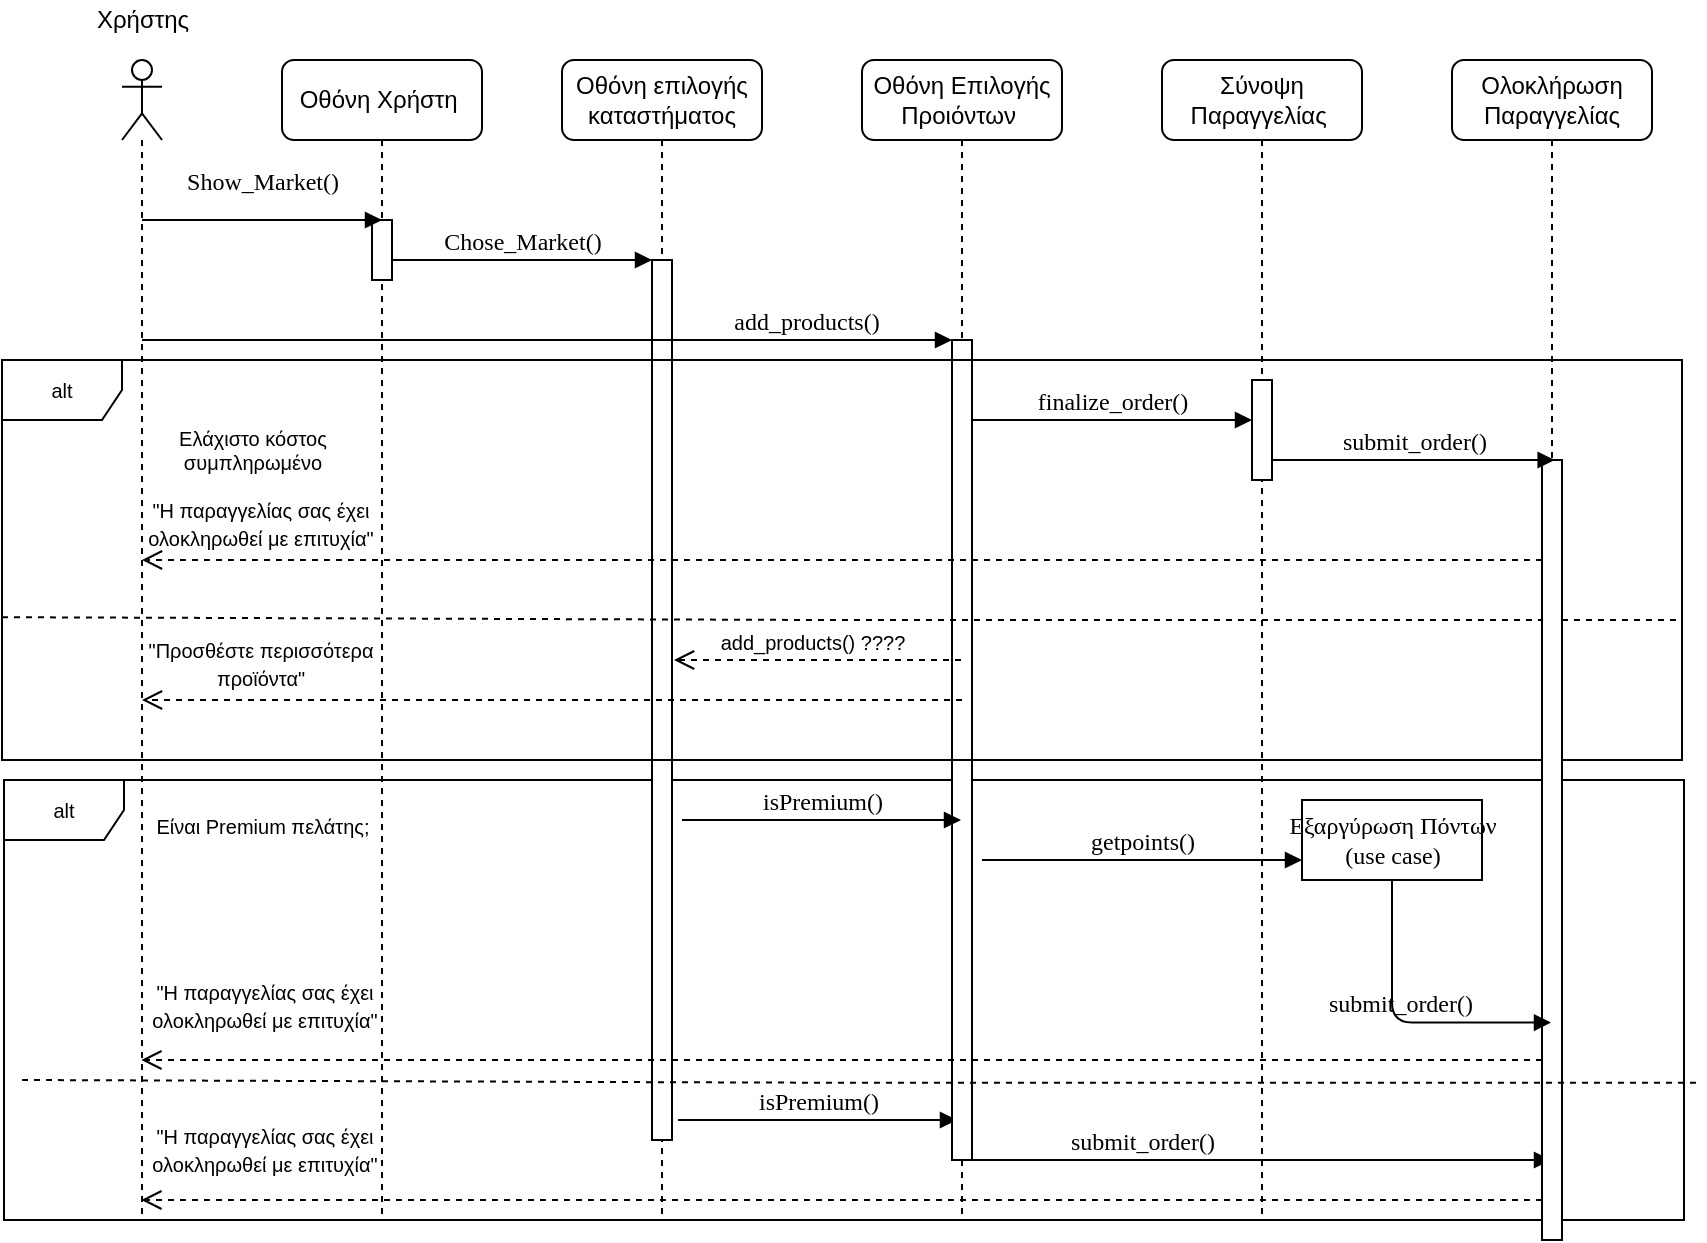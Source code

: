 <mxfile version="19.0.3" type="device"><diagram name="Page-1" id="13e1069c-82ec-6db2-03f1-153e76fe0fe0"><mxGraphModel dx="2467" dy="635" grid="1" gridSize="10" guides="1" tooltips="1" connect="1" arrows="1" fold="1" page="1" pageScale="1" pageWidth="1100" pageHeight="850" background="none" math="0" shadow="0"><root><mxCell id="0"/><mxCell id="1" parent="0"/><mxCell id="OM9wX5ZJZ-lZ7hbt7Wj--63" value="alt" style="shape=umlFrame;whiteSpace=wrap;html=1;fontFamily=Helvetica;fontSize=10;fontColor=default;" vertex="1" parent="1"><mxGeometry x="-39" y="440" width="840" height="220" as="geometry"/></mxCell><mxCell id="7baba1c4bc27f4b0-6" value="&lt;span style=&quot;font-family: Helvetica;&quot;&gt;Ολοκλήρωση Παραγγελίας&lt;/span&gt;" style="shape=umlLifeline;perimeter=lifelinePerimeter;whiteSpace=wrap;html=1;container=1;collapsible=0;recursiveResize=0;outlineConnect=0;rounded=1;shadow=0;comic=0;labelBackgroundColor=none;strokeWidth=1;fontFamily=Verdana;fontSize=12;align=center;" parent="1" vertex="1"><mxGeometry x="685" y="80" width="100" height="580" as="geometry"/></mxCell><mxCell id="7baba1c4bc27f4b0-2" value="&lt;span style=&quot;font-family: Helvetica;&quot;&gt;Οθόνη επιλογής καταστήματος&lt;/span&gt;" style="shape=umlLifeline;perimeter=lifelinePerimeter;whiteSpace=wrap;html=1;container=1;collapsible=0;recursiveResize=0;outlineConnect=0;rounded=1;shadow=0;comic=0;labelBackgroundColor=none;strokeWidth=1;fontFamily=Verdana;fontSize=12;align=center;" parent="1" vertex="1"><mxGeometry x="240" y="80" width="100" height="580" as="geometry"/></mxCell><mxCell id="7baba1c4bc27f4b0-10" value="" style="html=1;points=[];perimeter=orthogonalPerimeter;rounded=0;shadow=0;comic=0;labelBackgroundColor=none;strokeWidth=1;fontFamily=Verdana;fontSize=12;align=center;" parent="7baba1c4bc27f4b0-2" vertex="1"><mxGeometry x="45" y="100" width="10" height="440" as="geometry"/></mxCell><mxCell id="7baba1c4bc27f4b0-3" value="&lt;span style=&quot;font-family: Helvetica;&quot;&gt;Οθόνη Επιλογής Προιόντων&amp;nbsp;&lt;/span&gt;" style="shape=umlLifeline;perimeter=lifelinePerimeter;whiteSpace=wrap;html=1;container=1;collapsible=0;recursiveResize=0;outlineConnect=0;rounded=1;shadow=0;comic=0;labelBackgroundColor=none;strokeWidth=1;fontFamily=Verdana;fontSize=12;align=center;" parent="1" vertex="1"><mxGeometry x="390" y="80" width="100" height="580" as="geometry"/></mxCell><mxCell id="OM9wX5ZJZ-lZ7hbt7Wj--53" value="isPremium()" style="html=1;verticalAlign=bottom;endArrow=block;labelBackgroundColor=none;fontFamily=Verdana;fontSize=12;edgeStyle=elbowEdgeStyle;elbow=vertical;" edge="1" parent="7baba1c4bc27f4b0-3"><mxGeometry relative="1" as="geometry"><mxPoint x="-92" y="530" as="sourcePoint"/><Array as="points"><mxPoint x="-17" y="530"/><mxPoint x="-47" y="510"/><mxPoint x="-27" y="520"/><mxPoint x="-97" y="490"/></Array><mxPoint x="47.5" y="530" as="targetPoint"/></mxGeometry></mxCell><mxCell id="7baba1c4bc27f4b0-13" value="" style="html=1;points=[];perimeter=orthogonalPerimeter;rounded=0;shadow=0;comic=0;labelBackgroundColor=none;strokeWidth=1;fontFamily=Verdana;fontSize=12;align=center;" parent="7baba1c4bc27f4b0-3" vertex="1"><mxGeometry x="45" y="140" width="10" height="410" as="geometry"/></mxCell><mxCell id="7baba1c4bc27f4b0-4" value="&lt;span style=&quot;font-family: Helvetica;&quot;&gt;Σύνοψη Παραγγελίας&amp;nbsp;&lt;/span&gt;" style="shape=umlLifeline;perimeter=lifelinePerimeter;whiteSpace=wrap;html=1;container=1;collapsible=0;recursiveResize=0;outlineConnect=0;rounded=1;shadow=0;comic=0;labelBackgroundColor=none;strokeWidth=1;fontFamily=Verdana;fontSize=12;align=center;" parent="1" vertex="1"><mxGeometry x="540" y="80" width="100" height="580" as="geometry"/></mxCell><mxCell id="OM9wX5ZJZ-lZ7hbt7Wj--31" value="alt" style="shape=umlFrame;whiteSpace=wrap;html=1;fontFamily=Helvetica;fontSize=10;fontColor=default;" vertex="1" parent="7baba1c4bc27f4b0-4"><mxGeometry x="-580" y="150" width="840" height="200" as="geometry"/></mxCell><mxCell id="7baba1c4bc27f4b0-16" value="" style="html=1;points=[];perimeter=orthogonalPerimeter;rounded=0;shadow=0;comic=0;labelBackgroundColor=none;strokeWidth=1;fontFamily=Verdana;fontSize=12;align=center;" parent="7baba1c4bc27f4b0-4" vertex="1"><mxGeometry x="45" y="160" width="10" height="50" as="geometry"/></mxCell><mxCell id="OM9wX5ZJZ-lZ7hbt7Wj--25" value="Ελάχιστο κόστος &lt;br&gt;συμπληρωμένο" style="text;html=1;align=center;verticalAlign=middle;resizable=0;points=[];autosize=1;strokeColor=none;fillColor=none;fontSize=10;fontFamily=Helvetica;fontColor=default;" vertex="1" parent="7baba1c4bc27f4b0-4"><mxGeometry x="-500" y="180" width="90" height="30" as="geometry"/></mxCell><mxCell id="OM9wX5ZJZ-lZ7hbt7Wj--24" value="&lt;font style=&quot;font-size: 10px;&quot;&gt;&quot;Η παραγγελίας σας έχει &lt;br&gt;ολοκληρωθεί με επιτυχία&quot;&lt;/font&gt;" style="text;html=1;align=center;verticalAlign=middle;resizable=0;points=[];autosize=1;strokeColor=none;fillColor=none;fontSize=11;fontFamily=Helvetica;fontColor=default;" vertex="1" parent="7baba1c4bc27f4b0-4"><mxGeometry x="-516" y="217" width="130" height="30" as="geometry"/></mxCell><mxCell id="OM9wX5ZJZ-lZ7hbt7Wj--27" value="&lt;span style=&quot;font-size: 10px;&quot;&gt;&quot;Προσθέστε περισσότερα &lt;br&gt;προϊόντα&quot;&lt;/span&gt;" style="text;html=1;align=center;verticalAlign=middle;resizable=0;points=[];autosize=1;strokeColor=none;fillColor=none;fontSize=11;fontFamily=Helvetica;fontColor=default;" vertex="1" parent="7baba1c4bc27f4b0-4"><mxGeometry x="-516" y="287" width="130" height="30" as="geometry"/></mxCell><mxCell id="OM9wX5ZJZ-lZ7hbt7Wj--17" value="" style="endArrow=none;dashed=1;html=1;rounded=0;exitX=0;exitY=0.643;exitDx=0;exitDy=0;exitPerimeter=0;" edge="1" parent="7baba1c4bc27f4b0-4" source="OM9wX5ZJZ-lZ7hbt7Wj--31"><mxGeometry width="50" height="50" relative="1" as="geometry"><mxPoint x="-550" y="280" as="sourcePoint"/><mxPoint x="260" y="280" as="targetPoint"/><Array as="points"><mxPoint x="-170" y="280"/></Array></mxGeometry></mxCell><mxCell id="OM9wX5ZJZ-lZ7hbt7Wj--48" value="Εξαργύρωση Πόντων&lt;br&gt;(use case)" style="html=1;fontFamily=Verdana;fontSize=12;fontColor=default;" vertex="1" parent="7baba1c4bc27f4b0-4"><mxGeometry x="70" y="370" width="90" height="40" as="geometry"/></mxCell><mxCell id="OM9wX5ZJZ-lZ7hbt7Wj--54" value="submit_order()" style="html=1;verticalAlign=bottom;endArrow=block;labelBackgroundColor=none;fontFamily=Verdana;fontSize=12;edgeStyle=elbowEdgeStyle;elbow=vertical;" edge="1" parent="7baba1c4bc27f4b0-4" target="7baba1c4bc27f4b0-6"><mxGeometry x="-0.368" relative="1" as="geometry"><mxPoint x="-104.5" y="550" as="sourcePoint"/><Array as="points"><mxPoint x="-19.5" y="550"/><mxPoint x="-49.5" y="530"/><mxPoint x="-29.5" y="540"/><mxPoint x="-99.5" y="510"/></Array><mxPoint x="45.0" y="550" as="targetPoint"/><mxPoint as="offset"/></mxGeometry></mxCell><mxCell id="7baba1c4bc27f4b0-8" value="&lt;span style=&quot;font-family: Helvetica;&quot;&gt;Οθόνη Χρήστη&amp;nbsp;&lt;/span&gt;" style="shape=umlLifeline;perimeter=lifelinePerimeter;whiteSpace=wrap;html=1;container=1;collapsible=0;recursiveResize=0;outlineConnect=0;rounded=1;shadow=0;comic=0;labelBackgroundColor=none;strokeWidth=1;fontFamily=Verdana;fontSize=12;align=center;" parent="1" vertex="1"><mxGeometry x="100" y="80" width="100" height="580" as="geometry"/></mxCell><mxCell id="7baba1c4bc27f4b0-9" value="" style="html=1;points=[];perimeter=orthogonalPerimeter;rounded=0;shadow=0;comic=0;labelBackgroundColor=none;strokeWidth=1;fontFamily=Verdana;fontSize=12;align=center;" parent="7baba1c4bc27f4b0-8" vertex="1"><mxGeometry x="45" y="80" width="10" height="30" as="geometry"/></mxCell><mxCell id="OM9wX5ZJZ-lZ7hbt7Wj--4" value="Show_Market()" style="html=1;verticalAlign=bottom;endArrow=block;entryX=0;entryY=0;labelBackgroundColor=none;fontFamily=Verdana;fontSize=12;edgeStyle=elbowEdgeStyle;elbow=vertical;" edge="1" parent="7baba1c4bc27f4b0-8"><mxGeometry y="10" relative="1" as="geometry"><mxPoint x="-70" y="80" as="sourcePoint"/><mxPoint x="50" y="80" as="targetPoint"/><Array as="points"><mxPoint x="-20" y="80"/></Array><mxPoint as="offset"/></mxGeometry></mxCell><mxCell id="OM9wX5ZJZ-lZ7hbt7Wj--62" value="Είναι Premium πελάτης;" style="text;html=1;align=center;verticalAlign=middle;resizable=0;points=[];autosize=1;strokeColor=none;fillColor=none;fontSize=10;fontFamily=Helvetica;fontColor=default;" vertex="1" parent="7baba1c4bc27f4b0-8"><mxGeometry x="-70" y="373" width="120" height="20" as="geometry"/></mxCell><mxCell id="7baba1c4bc27f4b0-17" value="finalize_order()" style="html=1;verticalAlign=bottom;endArrow=block;labelBackgroundColor=none;fontFamily=Verdana;fontSize=12;edgeStyle=elbowEdgeStyle;elbow=vertical;" parent="1" source="7baba1c4bc27f4b0-13" target="7baba1c4bc27f4b0-16" edge="1"><mxGeometry relative="1" as="geometry"><mxPoint x="510" y="220" as="sourcePoint"/><Array as="points"><mxPoint x="540" y="260"/><mxPoint x="510" y="240"/><mxPoint x="530" y="250"/><mxPoint x="460" y="220"/></Array></mxGeometry></mxCell><mxCell id="7baba1c4bc27f4b0-11" value="Chose_Market()" style="html=1;verticalAlign=bottom;endArrow=block;entryX=0;entryY=0;labelBackgroundColor=none;fontFamily=Verdana;fontSize=12;edgeStyle=elbowEdgeStyle;elbow=vertical;" parent="1" source="7baba1c4bc27f4b0-9" target="7baba1c4bc27f4b0-10" edge="1"><mxGeometry relative="1" as="geometry"><mxPoint x="220" y="190" as="sourcePoint"/></mxGeometry></mxCell><mxCell id="7baba1c4bc27f4b0-14" value="add_products()" style="html=1;verticalAlign=bottom;endArrow=block;entryX=0;entryY=0;labelBackgroundColor=none;fontFamily=Verdana;fontSize=12;edgeStyle=elbowEdgeStyle;elbow=vertical;" parent="1" source="OM9wX5ZJZ-lZ7hbt7Wj--2" target="7baba1c4bc27f4b0-13" edge="1"><mxGeometry x="0.639" relative="1" as="geometry"><mxPoint x="370" y="200" as="sourcePoint"/><Array as="points"><mxPoint x="260" y="220"/></Array><mxPoint as="offset"/></mxGeometry></mxCell><mxCell id="OM9wX5ZJZ-lZ7hbt7Wj--2" value="" style="shape=umlLifeline;participant=umlActor;perimeter=lifelinePerimeter;whiteSpace=wrap;html=1;container=1;collapsible=0;recursiveResize=0;verticalAlign=top;spacingTop=36;outlineConnect=0;" vertex="1" parent="1"><mxGeometry x="20" y="80" width="20" height="580" as="geometry"/></mxCell><mxCell id="OM9wX5ZJZ-lZ7hbt7Wj--3" value="Χρήστης" style="text;html=1;align=center;verticalAlign=middle;resizable=0;points=[];autosize=1;strokeColor=none;fillColor=none;" vertex="1" parent="1"><mxGeometry y="50" width="60" height="20" as="geometry"/></mxCell><mxCell id="OM9wX5ZJZ-lZ7hbt7Wj--23" value="" style="html=1;verticalAlign=bottom;endArrow=open;dashed=1;endSize=8;rounded=0;labelBackgroundColor=default;fontFamily=Helvetica;fontSize=11;fontColor=default;strokeColor=default;shape=connector;" edge="1" parent="1" target="OM9wX5ZJZ-lZ7hbt7Wj--2"><mxGeometry x="0.856" y="10" relative="1" as="geometry"><mxPoint x="730" y="330" as="sourcePoint"/><mxPoint x="30" y="320" as="targetPoint"/><Array as="points"><mxPoint x="500" y="330"/></Array><mxPoint as="offset"/></mxGeometry></mxCell><mxCell id="OM9wX5ZJZ-lZ7hbt7Wj--26" value="" style="html=1;verticalAlign=bottom;endArrow=open;dashed=1;endSize=8;rounded=0;labelBackgroundColor=default;fontFamily=Helvetica;fontSize=11;fontColor=default;strokeColor=default;shape=connector;" edge="1" parent="1"><mxGeometry x="0.856" y="10" relative="1" as="geometry"><mxPoint x="440" y="400" as="sourcePoint"/><mxPoint x="30" y="400" as="targetPoint"/><Array as="points"/><mxPoint as="offset"/></mxGeometry></mxCell><mxCell id="OM9wX5ZJZ-lZ7hbt7Wj--30" value="add_products() ????" style="html=1;verticalAlign=bottom;endArrow=open;dashed=1;endSize=8;rounded=0;labelBackgroundColor=default;fontFamily=Helvetica;fontSize=10;fontColor=default;strokeColor=default;shape=connector;" edge="1" parent="1" source="7baba1c4bc27f4b0-3"><mxGeometry x="0.036" relative="1" as="geometry"><mxPoint x="376" y="380" as="sourcePoint"/><mxPoint x="296" y="380" as="targetPoint"/><mxPoint as="offset"/></mxGeometry></mxCell><mxCell id="OM9wX5ZJZ-lZ7hbt7Wj--38" value="" style="html=1;points=[];perimeter=orthogonalPerimeter;rounded=0;shadow=0;comic=0;labelBackgroundColor=none;strokeWidth=1;fontFamily=Verdana;fontSize=12;align=center;" vertex="1" parent="1"><mxGeometry x="730" y="280" width="10" height="390" as="geometry"/></mxCell><mxCell id="OM9wX5ZJZ-lZ7hbt7Wj--34" value="isPremium()" style="html=1;verticalAlign=bottom;endArrow=block;labelBackgroundColor=none;fontFamily=Verdana;fontSize=12;edgeStyle=elbowEdgeStyle;elbow=vertical;" edge="1" parent="1" target="7baba1c4bc27f4b0-3"><mxGeometry relative="1" as="geometry"><mxPoint x="300" y="460" as="sourcePoint"/><Array as="points"><mxPoint x="375" y="460"/><mxPoint x="345" y="440"/><mxPoint x="365" y="450"/><mxPoint x="295" y="420"/></Array><mxPoint x="420" y="460" as="targetPoint"/></mxGeometry></mxCell><mxCell id="OM9wX5ZJZ-lZ7hbt7Wj--50" value="getpoints()" style="html=1;verticalAlign=bottom;endArrow=block;labelBackgroundColor=none;fontFamily=Verdana;fontSize=12;edgeStyle=elbowEdgeStyle;elbow=vertical;" edge="1" parent="1" target="OM9wX5ZJZ-lZ7hbt7Wj--48"><mxGeometry relative="1" as="geometry"><mxPoint x="450" y="480" as="sourcePoint"/><Array as="points"><mxPoint x="520" y="480"/><mxPoint x="525" y="470"/><mxPoint x="495" y="450"/><mxPoint x="515" y="460"/><mxPoint x="445" y="430"/></Array><mxPoint x="589.5" y="470" as="targetPoint"/></mxGeometry></mxCell><mxCell id="OM9wX5ZJZ-lZ7hbt7Wj--51" value="submit_order()" style="html=1;verticalAlign=bottom;endArrow=block;labelBackgroundColor=none;fontFamily=Verdana;fontSize=12;edgeStyle=elbowEdgeStyle;elbow=vertical;exitX=0.5;exitY=1;exitDx=0;exitDy=0;" edge="1" parent="1" source="OM9wX5ZJZ-lZ7hbt7Wj--48" target="7baba1c4bc27f4b0-6"><mxGeometry relative="1" as="geometry"><mxPoint x="640" y="561.26" as="sourcePoint"/><mxPoint x="778.83" y="560.0" as="targetPoint"/><Array as="points"><mxPoint x="705" y="561.26"/><mxPoint x="675" y="531.26"/></Array></mxGeometry></mxCell><mxCell id="OM9wX5ZJZ-lZ7hbt7Wj--58" value="" style="html=1;verticalAlign=bottom;endArrow=open;dashed=1;endSize=8;rounded=0;labelBackgroundColor=default;fontFamily=Helvetica;fontSize=11;fontColor=default;strokeColor=default;shape=connector;" edge="1" parent="1"><mxGeometry x="0.856" y="10" relative="1" as="geometry"><mxPoint x="730" y="580" as="sourcePoint"/><mxPoint x="29.667" y="580" as="targetPoint"/><Array as="points"><mxPoint x="500" y="580"/></Array><mxPoint as="offset"/></mxGeometry></mxCell><mxCell id="OM9wX5ZJZ-lZ7hbt7Wj--59" value="" style="html=1;verticalAlign=bottom;endArrow=open;dashed=1;endSize=8;rounded=0;labelBackgroundColor=default;fontFamily=Helvetica;fontSize=11;fontColor=default;strokeColor=default;shape=connector;" edge="1" parent="1"><mxGeometry x="0.856" y="10" relative="1" as="geometry"><mxPoint x="730" y="650" as="sourcePoint"/><mxPoint x="29.667" y="650" as="targetPoint"/><Array as="points"><mxPoint x="500" y="650"/></Array><mxPoint as="offset"/></mxGeometry></mxCell><mxCell id="OM9wX5ZJZ-lZ7hbt7Wj--60" value="&lt;font style=&quot;font-size: 10px;&quot;&gt;&quot;Η παραγγελίας σας έχει &lt;br&gt;ολοκληρωθεί με επιτυχία&quot;&lt;/font&gt;" style="text;html=1;align=center;verticalAlign=middle;resizable=0;points=[];autosize=1;strokeColor=none;fillColor=none;fontSize=11;fontFamily=Helvetica;fontColor=default;" vertex="1" parent="1"><mxGeometry x="26" y="538" width="130" height="30" as="geometry"/></mxCell><mxCell id="OM9wX5ZJZ-lZ7hbt7Wj--61" value="&lt;font style=&quot;font-size: 10px;&quot;&gt;&quot;Η παραγγελίας σας έχει &lt;br&gt;ολοκληρωθεί με επιτυχία&quot;&lt;/font&gt;" style="text;html=1;align=center;verticalAlign=middle;resizable=0;points=[];autosize=1;strokeColor=none;fillColor=none;fontSize=11;fontFamily=Helvetica;fontColor=default;" vertex="1" parent="1"><mxGeometry x="26" y="610" width="130" height="30" as="geometry"/></mxCell><mxCell id="OM9wX5ZJZ-lZ7hbt7Wj--65" value="" style="endArrow=none;dashed=1;html=1;rounded=0;exitX=0;exitY=0.643;exitDx=0;exitDy=0;exitPerimeter=0;" edge="1" parent="1"><mxGeometry width="50" height="50" relative="1" as="geometry"><mxPoint x="-30" y="590" as="sourcePoint"/><mxPoint x="810" y="591.4" as="targetPoint"/><Array as="points"><mxPoint x="380" y="591.4"/></Array></mxGeometry></mxCell><mxCell id="7baba1c4bc27f4b0-20" value="submit_order()" style="html=1;verticalAlign=bottom;endArrow=block;labelBackgroundColor=none;fontFamily=Verdana;fontSize=12;edgeStyle=elbowEdgeStyle;elbow=vertical;entryX=0.633;entryY=0.002;entryDx=0;entryDy=0;entryPerimeter=0;" parent="1" source="7baba1c4bc27f4b0-16" target="OM9wX5ZJZ-lZ7hbt7Wj--38" edge="1"><mxGeometry relative="1" as="geometry"><mxPoint x="650" y="230" as="sourcePoint"/><mxPoint x="730" y="280" as="targetPoint"/><Array as="points"><mxPoint x="660" y="280"/><mxPoint x="630" y="250"/></Array></mxGeometry></mxCell></root></mxGraphModel></diagram></mxfile>